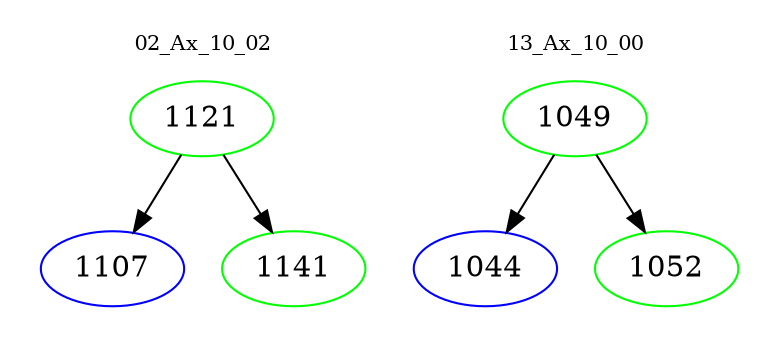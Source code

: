 digraph{
subgraph cluster_0 {
color = white
label = "02_Ax_10_02";
fontsize=10;
T0_1121 [label="1121", color="green"]
T0_1121 -> T0_1107 [color="black"]
T0_1107 [label="1107", color="blue"]
T0_1121 -> T0_1141 [color="black"]
T0_1141 [label="1141", color="green"]
}
subgraph cluster_1 {
color = white
label = "13_Ax_10_00";
fontsize=10;
T1_1049 [label="1049", color="green"]
T1_1049 -> T1_1044 [color="black"]
T1_1044 [label="1044", color="blue"]
T1_1049 -> T1_1052 [color="black"]
T1_1052 [label="1052", color="green"]
}
}
